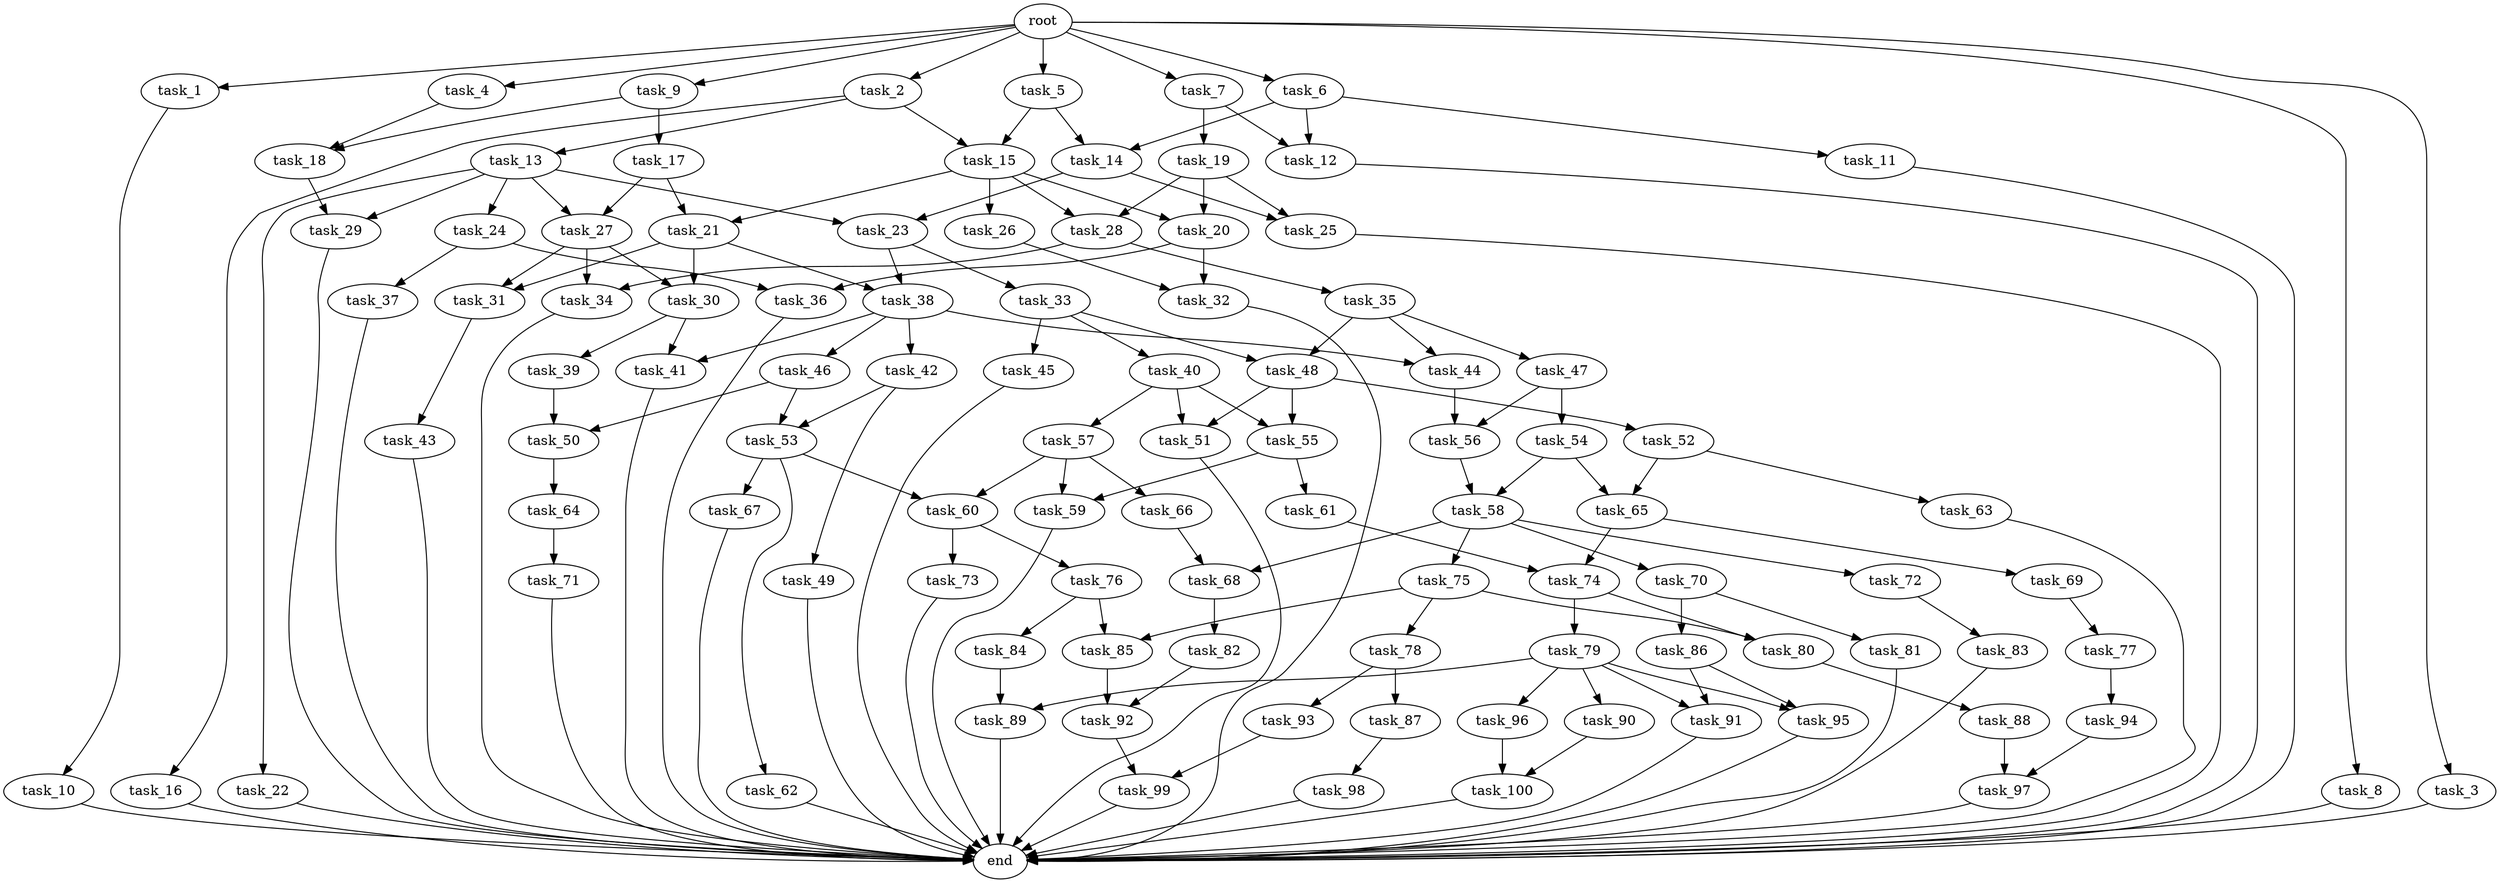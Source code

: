 digraph G {
  task_13 [size="4.928111e+08"];
  task_10 [size="2.907437e+09"];
  task_84 [size="2.016371e+09"];
  task_54 [size="3.627353e+09"];
  task_50 [size="7.771634e+08"];
  task_58 [size="1.056522e+09"];
  task_14 [size="1.737565e+09"];
  root [size="0.000000e+00"];
  task_68 [size="3.948433e+09"];
  task_15 [size="8.795090e+08"];
  task_1 [size="4.798789e+09"];
  task_82 [size="5.680631e+07"];
  task_35 [size="1.728385e+09"];
  task_17 [size="1.430394e+09"];
  task_79 [size="6.053696e+08"];
  task_24 [size="3.771405e+09"];
  task_7 [size="2.407464e+08"];
  task_37 [size="1.058588e+09"];
  task_69 [size="3.656783e+09"];
  task_87 [size="1.117321e+09"];
  task_16 [size="4.459847e+09"];
  task_25 [size="2.780962e+09"];
  task_22 [size="1.211278e+08"];
  task_99 [size="2.174434e+09"];
  task_9 [size="2.810023e+09"];
  task_12 [size="3.791307e+09"];
  task_38 [size="4.949376e+09"];
  task_8 [size="2.832458e+09"];
  task_62 [size="3.253914e+08"];
  task_93 [size="3.657327e+09"];
  task_48 [size="3.097400e+09"];
  task_20 [size="1.054063e+09"];
  task_65 [size="2.767154e+09"];
  task_41 [size="3.918720e+09"];
  task_2 [size="4.177918e+09"];
  task_85 [size="1.788785e+09"];
  task_33 [size="3.822484e+09"];
  task_43 [size="1.173327e+09"];
  task_52 [size="1.894974e+09"];
  task_56 [size="6.796012e+08"];
  task_98 [size="3.072051e+08"];
  task_90 [size="5.861490e+08"];
  task_5 [size="2.240384e+09"];
  task_29 [size="4.574958e+09"];
  task_44 [size="3.819325e+08"];
  task_59 [size="1.251819e+09"];
  task_26 [size="3.829656e+09"];
  task_67 [size="3.205469e+09"];
  task_34 [size="2.044808e+09"];
  task_23 [size="1.043691e+09"];
  task_42 [size="4.943826e+09"];
  task_80 [size="3.917385e+09"];
  task_31 [size="4.046707e+09"];
  task_36 [size="5.241831e+08"];
  task_3 [size="2.888914e+09"];
  task_94 [size="1.624689e+09"];
  task_19 [size="3.424828e+09"];
  task_92 [size="2.933092e+09"];
  task_91 [size="3.954627e+09"];
  task_66 [size="3.529263e+09"];
  task_81 [size="3.217733e+09"];
  task_40 [size="2.134388e+09"];
  task_55 [size="8.102334e+08"];
  task_73 [size="1.774832e+09"];
  task_51 [size="8.051102e+07"];
  task_45 [size="2.929398e+09"];
  task_39 [size="4.256795e+09"];
  task_74 [size="3.904230e+09"];
  task_63 [size="4.511093e+09"];
  task_61 [size="1.732221e+09"];
  task_46 [size="1.798236e+09"];
  task_70 [size="3.318624e+09"];
  task_30 [size="3.369164e+09"];
  task_6 [size="7.095434e+08"];
  task_77 [size="1.642443e+09"];
  task_95 [size="2.057057e+09"];
  task_4 [size="4.047034e+09"];
  task_21 [size="2.427441e+09"];
  task_72 [size="3.939052e+09"];
  task_75 [size="3.833877e+09"];
  task_78 [size="1.649887e+08"];
  task_88 [size="2.344650e+09"];
  task_28 [size="3.189924e+09"];
  task_86 [size="1.254898e+09"];
  task_32 [size="3.750315e+09"];
  task_97 [size="4.207427e+09"];
  task_47 [size="3.361757e+08"];
  end [size="0.000000e+00"];
  task_71 [size="3.905203e+09"];
  task_89 [size="2.562626e+09"];
  task_49 [size="4.354041e+09"];
  task_53 [size="2.491760e+09"];
  task_100 [size="2.969022e+09"];
  task_57 [size="3.428126e+09"];
  task_96 [size="1.652591e+09"];
  task_64 [size="9.357539e+08"];
  task_83 [size="3.694707e+09"];
  task_27 [size="6.266400e+08"];
  task_11 [size="2.967832e+09"];
  task_76 [size="4.759138e+09"];
  task_18 [size="2.254029e+09"];
  task_60 [size="3.051891e+09"];

  task_13 -> task_29 [size="9.856222e+07"];
  task_13 -> task_23 [size="9.856222e+07"];
  task_13 -> task_24 [size="9.856222e+07"];
  task_13 -> task_27 [size="9.856222e+07"];
  task_13 -> task_22 [size="9.856222e+07"];
  task_10 -> end [size="1.000000e-12"];
  task_84 -> task_89 [size="4.032743e+08"];
  task_54 -> task_65 [size="7.254706e+08"];
  task_54 -> task_58 [size="7.254706e+08"];
  task_50 -> task_64 [size="7.771634e+07"];
  task_58 -> task_75 [size="1.056522e+08"];
  task_58 -> task_70 [size="1.056522e+08"];
  task_58 -> task_68 [size="1.056522e+08"];
  task_58 -> task_72 [size="1.056522e+08"];
  task_14 -> task_23 [size="1.737565e+08"];
  task_14 -> task_25 [size="1.737565e+08"];
  root -> task_1 [size="1.000000e-12"];
  root -> task_6 [size="1.000000e-12"];
  root -> task_8 [size="1.000000e-12"];
  root -> task_5 [size="1.000000e-12"];
  root -> task_7 [size="1.000000e-12"];
  root -> task_3 [size="1.000000e-12"];
  root -> task_4 [size="1.000000e-12"];
  root -> task_9 [size="1.000000e-12"];
  root -> task_2 [size="1.000000e-12"];
  task_68 -> task_82 [size="3.948433e+08"];
  task_15 -> task_20 [size="8.795090e+07"];
  task_15 -> task_28 [size="8.795090e+07"];
  task_15 -> task_21 [size="8.795090e+07"];
  task_15 -> task_26 [size="8.795090e+07"];
  task_1 -> task_10 [size="9.597578e+08"];
  task_82 -> task_92 [size="1.136126e+07"];
  task_35 -> task_47 [size="3.456770e+08"];
  task_35 -> task_48 [size="3.456770e+08"];
  task_35 -> task_44 [size="3.456770e+08"];
  task_17 -> task_21 [size="2.860788e+08"];
  task_17 -> task_27 [size="2.860788e+08"];
  task_79 -> task_95 [size="1.210739e+08"];
  task_79 -> task_96 [size="1.210739e+08"];
  task_79 -> task_89 [size="1.210739e+08"];
  task_79 -> task_90 [size="1.210739e+08"];
  task_79 -> task_91 [size="1.210739e+08"];
  task_24 -> task_36 [size="7.542811e+08"];
  task_24 -> task_37 [size="7.542811e+08"];
  task_7 -> task_19 [size="4.814929e+07"];
  task_7 -> task_12 [size="4.814929e+07"];
  task_37 -> end [size="1.000000e-12"];
  task_69 -> task_77 [size="7.313565e+08"];
  task_87 -> task_98 [size="2.234641e+08"];
  task_16 -> end [size="1.000000e-12"];
  task_25 -> end [size="1.000000e-12"];
  task_22 -> end [size="1.000000e-12"];
  task_99 -> end [size="1.000000e-12"];
  task_9 -> task_17 [size="5.620046e+08"];
  task_9 -> task_18 [size="5.620046e+08"];
  task_12 -> end [size="1.000000e-12"];
  task_38 -> task_42 [size="4.949376e+08"];
  task_38 -> task_41 [size="4.949376e+08"];
  task_38 -> task_44 [size="4.949376e+08"];
  task_38 -> task_46 [size="4.949376e+08"];
  task_8 -> end [size="1.000000e-12"];
  task_62 -> end [size="1.000000e-12"];
  task_93 -> task_99 [size="7.314654e+08"];
  task_48 -> task_51 [size="3.097400e+08"];
  task_48 -> task_52 [size="3.097400e+08"];
  task_48 -> task_55 [size="3.097400e+08"];
  task_20 -> task_36 [size="1.054063e+08"];
  task_20 -> task_32 [size="1.054063e+08"];
  task_65 -> task_69 [size="2.767154e+08"];
  task_65 -> task_74 [size="2.767154e+08"];
  task_41 -> end [size="1.000000e-12"];
  task_2 -> task_13 [size="8.355836e+08"];
  task_2 -> task_15 [size="8.355836e+08"];
  task_2 -> task_16 [size="8.355836e+08"];
  task_85 -> task_92 [size="1.788785e+08"];
  task_33 -> task_40 [size="7.644967e+08"];
  task_33 -> task_45 [size="7.644967e+08"];
  task_33 -> task_48 [size="7.644967e+08"];
  task_43 -> end [size="1.000000e-12"];
  task_52 -> task_63 [size="3.789948e+08"];
  task_52 -> task_65 [size="3.789948e+08"];
  task_56 -> task_58 [size="6.796012e+07"];
  task_98 -> end [size="1.000000e-12"];
  task_90 -> task_100 [size="1.172298e+08"];
  task_5 -> task_14 [size="4.480768e+08"];
  task_5 -> task_15 [size="4.480768e+08"];
  task_29 -> end [size="1.000000e-12"];
  task_44 -> task_56 [size="3.819325e+07"];
  task_59 -> end [size="1.000000e-12"];
  task_26 -> task_32 [size="7.659313e+08"];
  task_67 -> end [size="1.000000e-12"];
  task_34 -> end [size="1.000000e-12"];
  task_23 -> task_33 [size="1.043691e+08"];
  task_23 -> task_38 [size="1.043691e+08"];
  task_42 -> task_49 [size="9.887653e+08"];
  task_42 -> task_53 [size="9.887653e+08"];
  task_80 -> task_88 [size="3.917385e+08"];
  task_31 -> task_43 [size="4.046707e+08"];
  task_36 -> end [size="1.000000e-12"];
  task_3 -> end [size="1.000000e-12"];
  task_94 -> task_97 [size="3.249378e+08"];
  task_19 -> task_20 [size="6.849657e+08"];
  task_19 -> task_28 [size="6.849657e+08"];
  task_19 -> task_25 [size="6.849657e+08"];
  task_92 -> task_99 [size="2.933092e+08"];
  task_91 -> end [size="1.000000e-12"];
  task_66 -> task_68 [size="7.058525e+08"];
  task_81 -> end [size="1.000000e-12"];
  task_40 -> task_51 [size="4.268776e+08"];
  task_40 -> task_55 [size="4.268776e+08"];
  task_40 -> task_57 [size="4.268776e+08"];
  task_55 -> task_59 [size="8.102334e+07"];
  task_55 -> task_61 [size="8.102334e+07"];
  task_73 -> end [size="1.000000e-12"];
  task_51 -> end [size="1.000000e-12"];
  task_45 -> end [size="1.000000e-12"];
  task_39 -> task_50 [size="8.513589e+08"];
  task_74 -> task_80 [size="3.904230e+08"];
  task_74 -> task_79 [size="3.904230e+08"];
  task_63 -> end [size="1.000000e-12"];
  task_61 -> task_74 [size="3.464442e+08"];
  task_46 -> task_50 [size="3.596472e+08"];
  task_46 -> task_53 [size="3.596472e+08"];
  task_70 -> task_81 [size="6.637248e+08"];
  task_70 -> task_86 [size="6.637248e+08"];
  task_30 -> task_39 [size="3.369164e+08"];
  task_30 -> task_41 [size="3.369164e+08"];
  task_6 -> task_11 [size="1.419087e+08"];
  task_6 -> task_12 [size="1.419087e+08"];
  task_6 -> task_14 [size="1.419087e+08"];
  task_77 -> task_94 [size="3.284886e+08"];
  task_95 -> end [size="1.000000e-12"];
  task_4 -> task_18 [size="8.094069e+08"];
  task_21 -> task_31 [size="2.427441e+08"];
  task_21 -> task_30 [size="2.427441e+08"];
  task_21 -> task_38 [size="2.427441e+08"];
  task_72 -> task_83 [size="7.878103e+08"];
  task_75 -> task_78 [size="7.667754e+08"];
  task_75 -> task_85 [size="7.667754e+08"];
  task_75 -> task_80 [size="7.667754e+08"];
  task_78 -> task_87 [size="3.299774e+07"];
  task_78 -> task_93 [size="3.299774e+07"];
  task_88 -> task_97 [size="4.689301e+08"];
  task_28 -> task_34 [size="3.189924e+08"];
  task_28 -> task_35 [size="3.189924e+08"];
  task_86 -> task_95 [size="2.509796e+08"];
  task_86 -> task_91 [size="2.509796e+08"];
  task_32 -> end [size="1.000000e-12"];
  task_97 -> end [size="1.000000e-12"];
  task_47 -> task_56 [size="6.723513e+07"];
  task_47 -> task_54 [size="6.723513e+07"];
  task_71 -> end [size="1.000000e-12"];
  task_89 -> end [size="1.000000e-12"];
  task_49 -> end [size="1.000000e-12"];
  task_53 -> task_67 [size="2.491760e+08"];
  task_53 -> task_62 [size="2.491760e+08"];
  task_53 -> task_60 [size="2.491760e+08"];
  task_100 -> end [size="1.000000e-12"];
  task_57 -> task_66 [size="6.856252e+08"];
  task_57 -> task_59 [size="6.856252e+08"];
  task_57 -> task_60 [size="6.856252e+08"];
  task_96 -> task_100 [size="3.305183e+08"];
  task_64 -> task_71 [size="1.871508e+08"];
  task_83 -> end [size="1.000000e-12"];
  task_27 -> task_31 [size="6.266400e+07"];
  task_27 -> task_34 [size="6.266400e+07"];
  task_27 -> task_30 [size="6.266400e+07"];
  task_11 -> end [size="1.000000e-12"];
  task_76 -> task_85 [size="9.518276e+08"];
  task_76 -> task_84 [size="9.518276e+08"];
  task_18 -> task_29 [size="2.254029e+08"];
  task_60 -> task_73 [size="3.051891e+08"];
  task_60 -> task_76 [size="3.051891e+08"];
}
